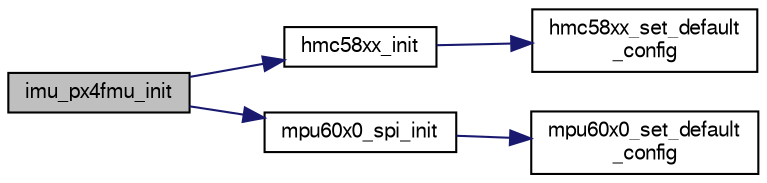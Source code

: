 digraph "imu_px4fmu_init"
{
  edge [fontname="FreeSans",fontsize="10",labelfontname="FreeSans",labelfontsize="10"];
  node [fontname="FreeSans",fontsize="10",shape=record];
  rankdir="LR";
  Node1 [label="imu_px4fmu_init",height=0.2,width=0.4,color="black", fillcolor="grey75", style="filled", fontcolor="black"];
  Node1 -> Node2 [color="midnightblue",fontsize="10",style="solid",fontname="FreeSans"];
  Node2 [label="hmc58xx_init",height=0.2,width=0.4,color="black", fillcolor="white", style="filled",URL="$hmc58xx_8c.html#a1daa9072b668998f936fb469e5c6c515",tooltip="Initialize Hmc58xx struct and set default config options. "];
  Node2 -> Node3 [color="midnightblue",fontsize="10",style="solid",fontname="FreeSans"];
  Node3 [label="hmc58xx_set_default\l_config",height=0.2,width=0.4,color="black", fillcolor="white", style="filled",URL="$hmc58xx_8c.html#a2165794d296c28b9d22eb0490ec3049b"];
  Node1 -> Node4 [color="midnightblue",fontsize="10",style="solid",fontname="FreeSans"];
  Node4 [label="mpu60x0_spi_init",height=0.2,width=0.4,color="black", fillcolor="white", style="filled",URL="$mpu60x0__spi_8c.html#a85fc80c0c35e284d326d17fca254620c"];
  Node4 -> Node5 [color="midnightblue",fontsize="10",style="solid",fontname="FreeSans"];
  Node5 [label="mpu60x0_set_default\l_config",height=0.2,width=0.4,color="black", fillcolor="white", style="filled",URL="$mpu60x0_8c.html#a18e7053e4b28374edb52fcad20e78096"];
}

